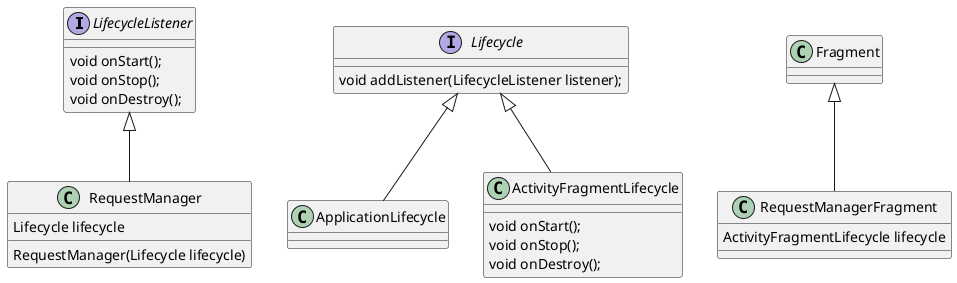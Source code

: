 @startuml

'abstract class AbstractList
'abstract AbstractCollection
'interface List
'interface Collection
'
'List <|-- AbstractList
'Collection <|-- AbstractCollection
'
'Collection <|- List
'AbstractCollection <|- AbstractList
'AbstractList <|-- ArrayList
'
'class ArrayList {
'Object[] elementData
'size()
'}
'
'enum TimeUnit {
'DAYS
'HOURS
'MINUTES
'}

interface LifecycleListener{
    void onStart();
    void onStop();
    void onDestroy();
}
interface Lifecycle{
void addListener(LifecycleListener listener);
}
class ApplicationLifecycle{
}
class RequestManager{
Lifecycle lifecycle
RequestManager(Lifecycle lifecycle)

}
class ActivityFragmentLifecycle{
  void onStart();
  void onStop();
  void onDestroy();

}
class Fragment
class RequestManagerFragment{
ActivityFragmentLifecycle lifecycle
}


LifecycleListener<|-- RequestManager
Lifecycle<|-- ApplicationLifecycle
Lifecycle<|-- ActivityFragmentLifecycle
Fragment<|-- RequestManagerFragment






@enduml